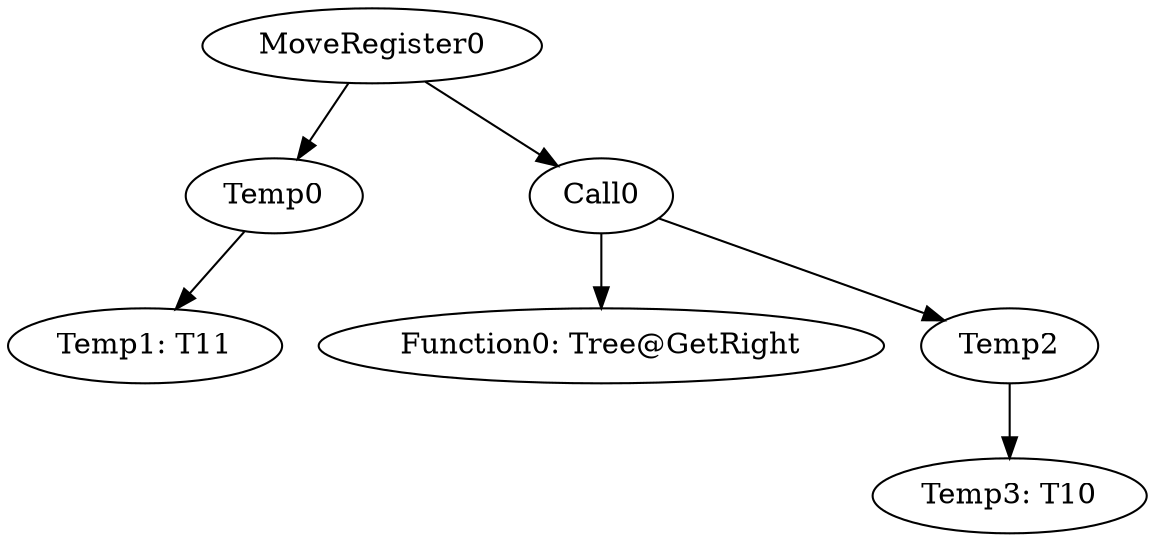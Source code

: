 digraph {
	ordering = out;
	Call0 -> "Function0: Tree@GetRight";
	Call0 -> Temp2;
	MoveRegister0 -> Temp0;
	MoveRegister0 -> Call0;
	Temp2 -> "Temp3: T10";
	Temp0 -> "Temp1: T11";
}

